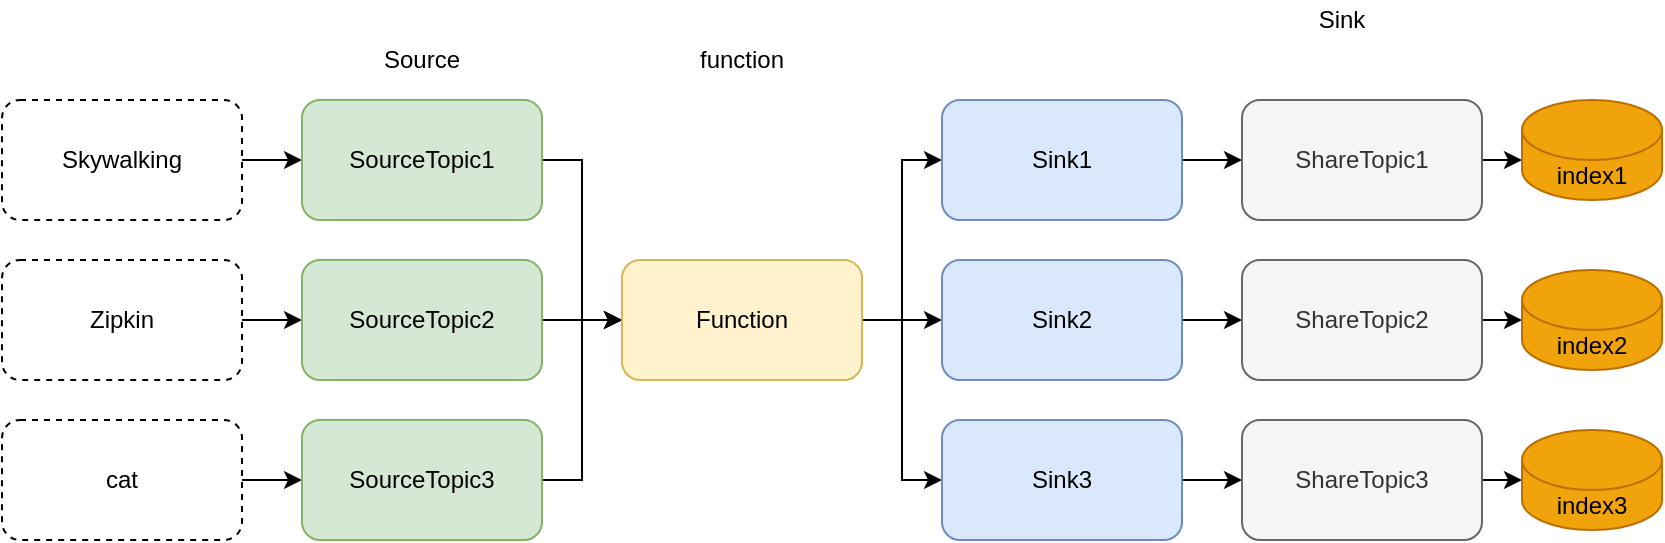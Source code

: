 <mxfile version="14.9.0" type="github">
  <diagram id="gquFNGlcEB4KPsNbVuEu" name="第 1 页">
    <mxGraphModel dx="878" dy="502" grid="1" gridSize="10" guides="1" tooltips="1" connect="1" arrows="1" fold="1" page="1" pageScale="1" pageWidth="827" pageHeight="1169" math="0" shadow="0">
      <root>
        <mxCell id="0" />
        <mxCell id="1" parent="0" />
        <mxCell id="ETJ9JCZCS1mEjzd445x2-8" style="edgeStyle=orthogonalEdgeStyle;rounded=0;orthogonalLoop=1;jettySize=auto;html=1;exitX=1;exitY=0.5;exitDx=0;exitDy=0;entryX=0;entryY=0.5;entryDx=0;entryDy=0;" edge="1" parent="1" source="ETJ9JCZCS1mEjzd445x2-1" target="ETJ9JCZCS1mEjzd445x2-4">
          <mxGeometry relative="1" as="geometry" />
        </mxCell>
        <mxCell id="ETJ9JCZCS1mEjzd445x2-1" value="Skywalking" style="rounded=1;whiteSpace=wrap;html=1;dashed=1;" vertex="1" parent="1">
          <mxGeometry x="80" y="190" width="120" height="60" as="geometry" />
        </mxCell>
        <mxCell id="ETJ9JCZCS1mEjzd445x2-11" style="edgeStyle=orthogonalEdgeStyle;rounded=0;orthogonalLoop=1;jettySize=auto;html=1;exitX=1;exitY=0.5;exitDx=0;exitDy=0;entryX=0;entryY=0.5;entryDx=0;entryDy=0;" edge="1" parent="1" source="ETJ9JCZCS1mEjzd445x2-2" target="ETJ9JCZCS1mEjzd445x2-9">
          <mxGeometry relative="1" as="geometry" />
        </mxCell>
        <mxCell id="ETJ9JCZCS1mEjzd445x2-2" value="Zipkin" style="rounded=1;whiteSpace=wrap;html=1;dashed=1;" vertex="1" parent="1">
          <mxGeometry x="80" y="270" width="120" height="60" as="geometry" />
        </mxCell>
        <mxCell id="ETJ9JCZCS1mEjzd445x2-12" style="edgeStyle=orthogonalEdgeStyle;rounded=0;orthogonalLoop=1;jettySize=auto;html=1;exitX=1;exitY=0.5;exitDx=0;exitDy=0;entryX=0;entryY=0.5;entryDx=0;entryDy=0;" edge="1" parent="1" source="ETJ9JCZCS1mEjzd445x2-3" target="ETJ9JCZCS1mEjzd445x2-10">
          <mxGeometry relative="1" as="geometry" />
        </mxCell>
        <mxCell id="ETJ9JCZCS1mEjzd445x2-3" value="cat" style="rounded=1;whiteSpace=wrap;html=1;dashed=1;" vertex="1" parent="1">
          <mxGeometry x="80" y="350" width="120" height="60" as="geometry" />
        </mxCell>
        <mxCell id="ETJ9JCZCS1mEjzd445x2-18" style="edgeStyle=orthogonalEdgeStyle;rounded=0;orthogonalLoop=1;jettySize=auto;html=1;exitX=1;exitY=0.5;exitDx=0;exitDy=0;entryX=0;entryY=0.5;entryDx=0;entryDy=0;" edge="1" parent="1" source="ETJ9JCZCS1mEjzd445x2-4" target="ETJ9JCZCS1mEjzd445x2-15">
          <mxGeometry relative="1" as="geometry" />
        </mxCell>
        <mxCell id="ETJ9JCZCS1mEjzd445x2-4" value="SourceTopic1" style="rounded=1;whiteSpace=wrap;html=1;fillColor=#d5e8d4;strokeColor=#82b366;" vertex="1" parent="1">
          <mxGeometry x="230" y="190" width="120" height="60" as="geometry" />
        </mxCell>
        <mxCell id="ETJ9JCZCS1mEjzd445x2-19" style="edgeStyle=orthogonalEdgeStyle;rounded=0;orthogonalLoop=1;jettySize=auto;html=1;exitX=1;exitY=0.5;exitDx=0;exitDy=0;" edge="1" parent="1" source="ETJ9JCZCS1mEjzd445x2-9">
          <mxGeometry relative="1" as="geometry">
            <mxPoint x="390" y="300" as="targetPoint" />
          </mxGeometry>
        </mxCell>
        <mxCell id="ETJ9JCZCS1mEjzd445x2-9" value="SourceTopic2" style="rounded=1;whiteSpace=wrap;html=1;fillColor=#d5e8d4;strokeColor=#82b366;" vertex="1" parent="1">
          <mxGeometry x="230" y="270" width="120" height="60" as="geometry" />
        </mxCell>
        <mxCell id="ETJ9JCZCS1mEjzd445x2-21" style="edgeStyle=orthogonalEdgeStyle;rounded=0;orthogonalLoop=1;jettySize=auto;html=1;exitX=1;exitY=0.5;exitDx=0;exitDy=0;entryX=0;entryY=0.5;entryDx=0;entryDy=0;" edge="1" parent="1" source="ETJ9JCZCS1mEjzd445x2-10" target="ETJ9JCZCS1mEjzd445x2-15">
          <mxGeometry relative="1" as="geometry" />
        </mxCell>
        <mxCell id="ETJ9JCZCS1mEjzd445x2-10" value="SourceTopic3" style="rounded=1;whiteSpace=wrap;html=1;fillColor=#d5e8d4;strokeColor=#82b366;" vertex="1" parent="1">
          <mxGeometry x="230" y="350" width="120" height="60" as="geometry" />
        </mxCell>
        <mxCell id="ETJ9JCZCS1mEjzd445x2-13" value="Source" style="text;html=1;align=center;verticalAlign=middle;whiteSpace=wrap;rounded=0;" vertex="1" parent="1">
          <mxGeometry x="270" y="160" width="40" height="20" as="geometry" />
        </mxCell>
        <mxCell id="ETJ9JCZCS1mEjzd445x2-25" style="edgeStyle=orthogonalEdgeStyle;rounded=0;orthogonalLoop=1;jettySize=auto;html=1;exitX=1;exitY=0.5;exitDx=0;exitDy=0;entryX=0;entryY=0.5;entryDx=0;entryDy=0;" edge="1" parent="1" source="ETJ9JCZCS1mEjzd445x2-15" target="ETJ9JCZCS1mEjzd445x2-22">
          <mxGeometry relative="1" as="geometry" />
        </mxCell>
        <mxCell id="ETJ9JCZCS1mEjzd445x2-26" style="edgeStyle=orthogonalEdgeStyle;rounded=0;orthogonalLoop=1;jettySize=auto;html=1;exitX=1;exitY=0.5;exitDx=0;exitDy=0;entryX=0;entryY=0.5;entryDx=0;entryDy=0;" edge="1" parent="1" source="ETJ9JCZCS1mEjzd445x2-15" target="ETJ9JCZCS1mEjzd445x2-23">
          <mxGeometry relative="1" as="geometry" />
        </mxCell>
        <mxCell id="ETJ9JCZCS1mEjzd445x2-27" style="edgeStyle=orthogonalEdgeStyle;rounded=0;orthogonalLoop=1;jettySize=auto;html=1;exitX=1;exitY=0.5;exitDx=0;exitDy=0;entryX=0;entryY=0.5;entryDx=0;entryDy=0;" edge="1" parent="1" source="ETJ9JCZCS1mEjzd445x2-15" target="ETJ9JCZCS1mEjzd445x2-24">
          <mxGeometry relative="1" as="geometry" />
        </mxCell>
        <mxCell id="ETJ9JCZCS1mEjzd445x2-15" value="Function" style="rounded=1;whiteSpace=wrap;html=1;fillColor=#fff2cc;strokeColor=#d6b656;" vertex="1" parent="1">
          <mxGeometry x="390" y="270" width="120" height="60" as="geometry" />
        </mxCell>
        <mxCell id="ETJ9JCZCS1mEjzd445x2-29" style="edgeStyle=orthogonalEdgeStyle;rounded=0;orthogonalLoop=1;jettySize=auto;html=1;exitX=1;exitY=0.5;exitDx=0;exitDy=0;entryX=0;entryY=0.5;entryDx=0;entryDy=0;" edge="1" parent="1" source="ETJ9JCZCS1mEjzd445x2-22" target="ETJ9JCZCS1mEjzd445x2-28">
          <mxGeometry relative="1" as="geometry" />
        </mxCell>
        <mxCell id="ETJ9JCZCS1mEjzd445x2-22" value="Sink1" style="rounded=1;whiteSpace=wrap;html=1;fillColor=#dae8fc;strokeColor=#6c8ebf;" vertex="1" parent="1">
          <mxGeometry x="550" y="190" width="120" height="60" as="geometry" />
        </mxCell>
        <mxCell id="ETJ9JCZCS1mEjzd445x2-34" style="edgeStyle=orthogonalEdgeStyle;rounded=0;orthogonalLoop=1;jettySize=auto;html=1;exitX=1;exitY=0.5;exitDx=0;exitDy=0;entryX=0;entryY=0.5;entryDx=0;entryDy=0;" edge="1" parent="1" source="ETJ9JCZCS1mEjzd445x2-23" target="ETJ9JCZCS1mEjzd445x2-31">
          <mxGeometry relative="1" as="geometry" />
        </mxCell>
        <mxCell id="ETJ9JCZCS1mEjzd445x2-23" value="Sink2" style="rounded=1;whiteSpace=wrap;html=1;fillColor=#dae8fc;strokeColor=#6c8ebf;" vertex="1" parent="1">
          <mxGeometry x="550" y="270" width="120" height="60" as="geometry" />
        </mxCell>
        <mxCell id="ETJ9JCZCS1mEjzd445x2-35" style="edgeStyle=orthogonalEdgeStyle;rounded=0;orthogonalLoop=1;jettySize=auto;html=1;exitX=1;exitY=0.5;exitDx=0;exitDy=0;entryX=0;entryY=0.5;entryDx=0;entryDy=0;" edge="1" parent="1" source="ETJ9JCZCS1mEjzd445x2-24" target="ETJ9JCZCS1mEjzd445x2-32">
          <mxGeometry relative="1" as="geometry" />
        </mxCell>
        <mxCell id="ETJ9JCZCS1mEjzd445x2-24" value="Sink3" style="rounded=1;whiteSpace=wrap;html=1;fillColor=#dae8fc;strokeColor=#6c8ebf;" vertex="1" parent="1">
          <mxGeometry x="550" y="350" width="120" height="60" as="geometry" />
        </mxCell>
        <mxCell id="ETJ9JCZCS1mEjzd445x2-39" style="edgeStyle=orthogonalEdgeStyle;rounded=0;orthogonalLoop=1;jettySize=auto;html=1;exitX=1;exitY=0.5;exitDx=0;exitDy=0;entryX=0;entryY=0;entryDx=0;entryDy=30;entryPerimeter=0;" edge="1" parent="1" source="ETJ9JCZCS1mEjzd445x2-28" target="ETJ9JCZCS1mEjzd445x2-36">
          <mxGeometry relative="1" as="geometry" />
        </mxCell>
        <mxCell id="ETJ9JCZCS1mEjzd445x2-28" value="ShareTopic1" style="rounded=1;whiteSpace=wrap;html=1;fillColor=#f5f5f5;strokeColor=#666666;fontColor=#333333;" vertex="1" parent="1">
          <mxGeometry x="700" y="190" width="120" height="60" as="geometry" />
        </mxCell>
        <mxCell id="ETJ9JCZCS1mEjzd445x2-40" style="edgeStyle=orthogonalEdgeStyle;rounded=0;orthogonalLoop=1;jettySize=auto;html=1;exitX=1;exitY=0.5;exitDx=0;exitDy=0;entryX=0;entryY=0.5;entryDx=0;entryDy=0;entryPerimeter=0;" edge="1" parent="1" source="ETJ9JCZCS1mEjzd445x2-31" target="ETJ9JCZCS1mEjzd445x2-37">
          <mxGeometry relative="1" as="geometry" />
        </mxCell>
        <mxCell id="ETJ9JCZCS1mEjzd445x2-31" value="ShareTopic2" style="rounded=1;whiteSpace=wrap;html=1;fillColor=#f5f5f5;strokeColor=#666666;fontColor=#333333;" vertex="1" parent="1">
          <mxGeometry x="700" y="270" width="120" height="60" as="geometry" />
        </mxCell>
        <mxCell id="ETJ9JCZCS1mEjzd445x2-41" style="edgeStyle=orthogonalEdgeStyle;rounded=0;orthogonalLoop=1;jettySize=auto;html=1;exitX=1;exitY=0.5;exitDx=0;exitDy=0;entryX=0;entryY=0.5;entryDx=0;entryDy=0;entryPerimeter=0;" edge="1" parent="1" source="ETJ9JCZCS1mEjzd445x2-32" target="ETJ9JCZCS1mEjzd445x2-38">
          <mxGeometry relative="1" as="geometry" />
        </mxCell>
        <mxCell id="ETJ9JCZCS1mEjzd445x2-32" value="ShareTopic3" style="rounded=1;whiteSpace=wrap;html=1;fillColor=#f5f5f5;strokeColor=#666666;fontColor=#333333;" vertex="1" parent="1">
          <mxGeometry x="700" y="350" width="120" height="60" as="geometry" />
        </mxCell>
        <mxCell id="ETJ9JCZCS1mEjzd445x2-36" value="index1" style="shape=cylinder3;whiteSpace=wrap;html=1;boundedLbl=1;backgroundOutline=1;size=15;fillColor=#f0a30a;strokeColor=#BD7000;fontColor=#000000;" vertex="1" parent="1">
          <mxGeometry x="840" y="190" width="70" height="50" as="geometry" />
        </mxCell>
        <mxCell id="ETJ9JCZCS1mEjzd445x2-37" value="index2" style="shape=cylinder3;whiteSpace=wrap;html=1;boundedLbl=1;backgroundOutline=1;size=15;fillColor=#f0a30a;strokeColor=#BD7000;fontColor=#000000;" vertex="1" parent="1">
          <mxGeometry x="840" y="275" width="70" height="50" as="geometry" />
        </mxCell>
        <mxCell id="ETJ9JCZCS1mEjzd445x2-38" value="index3" style="shape=cylinder3;whiteSpace=wrap;html=1;boundedLbl=1;backgroundOutline=1;size=15;fillColor=#f0a30a;strokeColor=#BD7000;fontColor=#000000;" vertex="1" parent="1">
          <mxGeometry x="840" y="355" width="70" height="50" as="geometry" />
        </mxCell>
        <mxCell id="ETJ9JCZCS1mEjzd445x2-42" value="function" style="text;html=1;align=center;verticalAlign=middle;whiteSpace=wrap;rounded=0;" vertex="1" parent="1">
          <mxGeometry x="430" y="160" width="40" height="20" as="geometry" />
        </mxCell>
        <mxCell id="ETJ9JCZCS1mEjzd445x2-43" value="Sink" style="text;html=1;align=center;verticalAlign=middle;whiteSpace=wrap;rounded=0;" vertex="1" parent="1">
          <mxGeometry x="730" y="140" width="40" height="20" as="geometry" />
        </mxCell>
      </root>
    </mxGraphModel>
  </diagram>
</mxfile>
